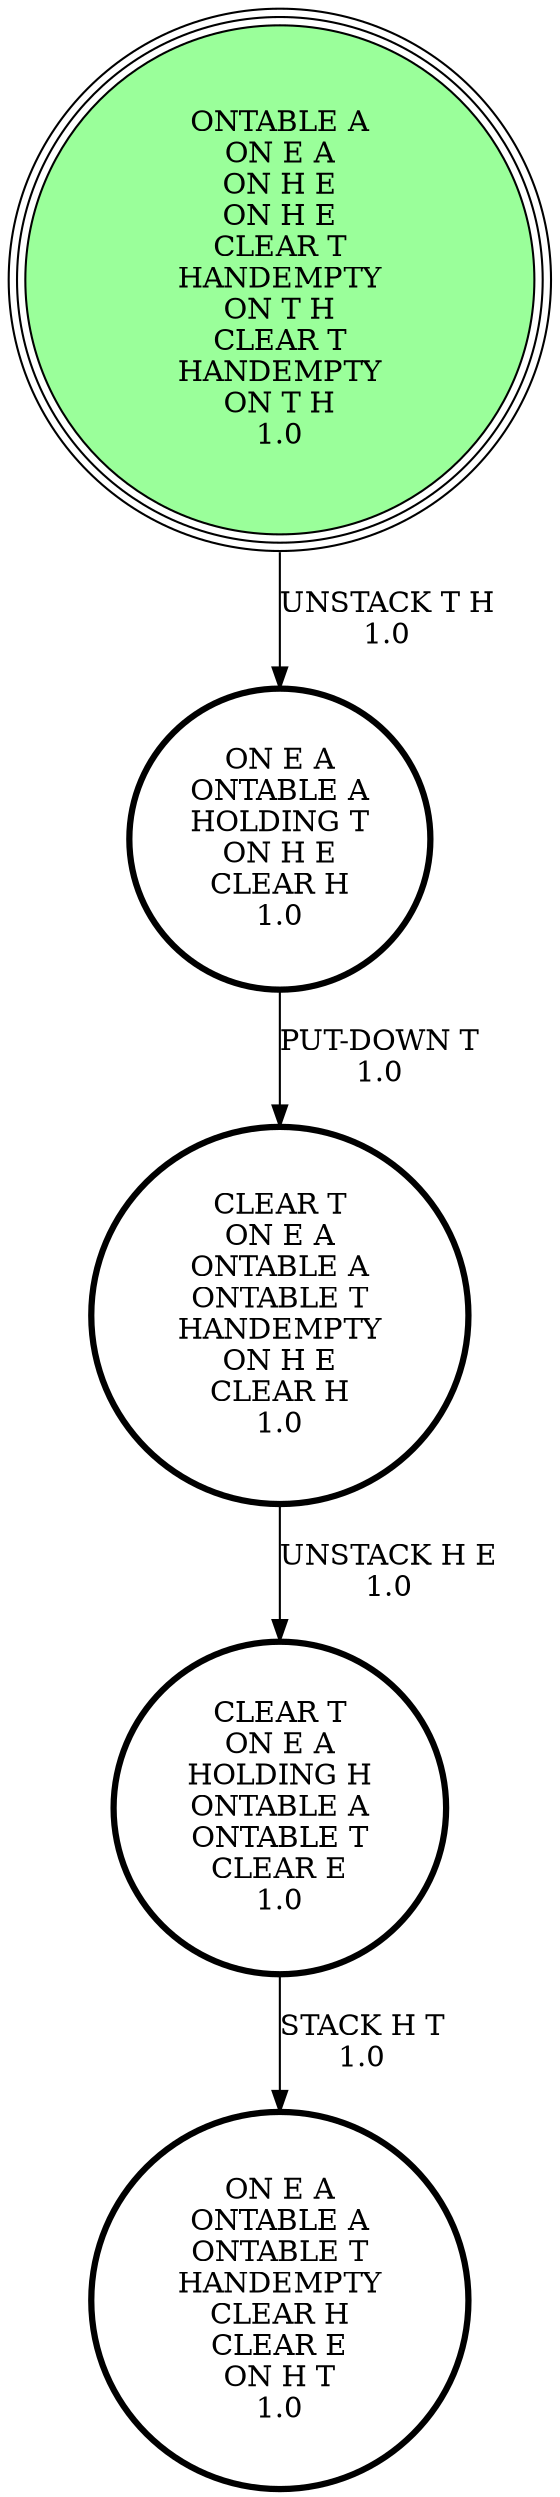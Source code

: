 digraph {
"ONTABLE A\nON E A\nON H E\nON H E\nCLEAR T\nHANDEMPTY\nON T H\nCLEAR T\nHANDEMPTY\nON T H\n1.0\n" -> "ON E A\nONTABLE A\nHOLDING T\nON H E\nCLEAR H\n1.0\n"[label="UNSTACK T H\n1.0\n"];
"CLEAR T\nON E A\nONTABLE A\nONTABLE T\nHANDEMPTY\nON H E\nCLEAR H\n1.0\n" -> "CLEAR T\nON E A\nHOLDING H\nONTABLE A\nONTABLE T\nCLEAR E\n1.0\n"[label="UNSTACK H E\n1.0\n"];
"CLEAR T\nON E A\nHOLDING H\nONTABLE A\nONTABLE T\nCLEAR E\n1.0\n" -> "ON E A\nONTABLE A\nONTABLE T\nHANDEMPTY\nCLEAR H\nCLEAR E\nON H T\n1.0\n"[label="STACK H T\n1.0\n"];
"ON E A\nONTABLE A\nHOLDING T\nON H E\nCLEAR H\n1.0\n" -> "CLEAR T\nON E A\nONTABLE A\nONTABLE T\nHANDEMPTY\nON H E\nCLEAR H\n1.0\n"[label="PUT-DOWN T\n1.0\n"];
"ON E A\nONTABLE A\nONTABLE T\nHANDEMPTY\nCLEAR H\nCLEAR E\nON H T\n1.0\n" [shape=circle, penwidth=3];
"ON E A\nONTABLE A\nHOLDING T\nON H E\nCLEAR H\n1.0\n" [shape=circle, penwidth=3];
"ON E A\nONTABLE A\nONTABLE T\nHANDEMPTY\nCLEAR H\nCLEAR E\nON H T\n1.0\n" [shape=circle, penwidth=3];
"CLEAR T\nON E A\nONTABLE A\nONTABLE T\nHANDEMPTY\nON H E\nCLEAR H\n1.0\n" [shape=circle, penwidth=3];
"ONTABLE A\nON E A\nON H E\nON H E\nCLEAR T\nHANDEMPTY\nON T H\nCLEAR T\nHANDEMPTY\nON T H\n1.0\n" [shape=circle, style=filled, fillcolor=palegreen1, peripheries=3];
"CLEAR T\nON E A\nHOLDING H\nONTABLE A\nONTABLE T\nCLEAR E\n1.0\n" [shape=circle, penwidth=3];
}
